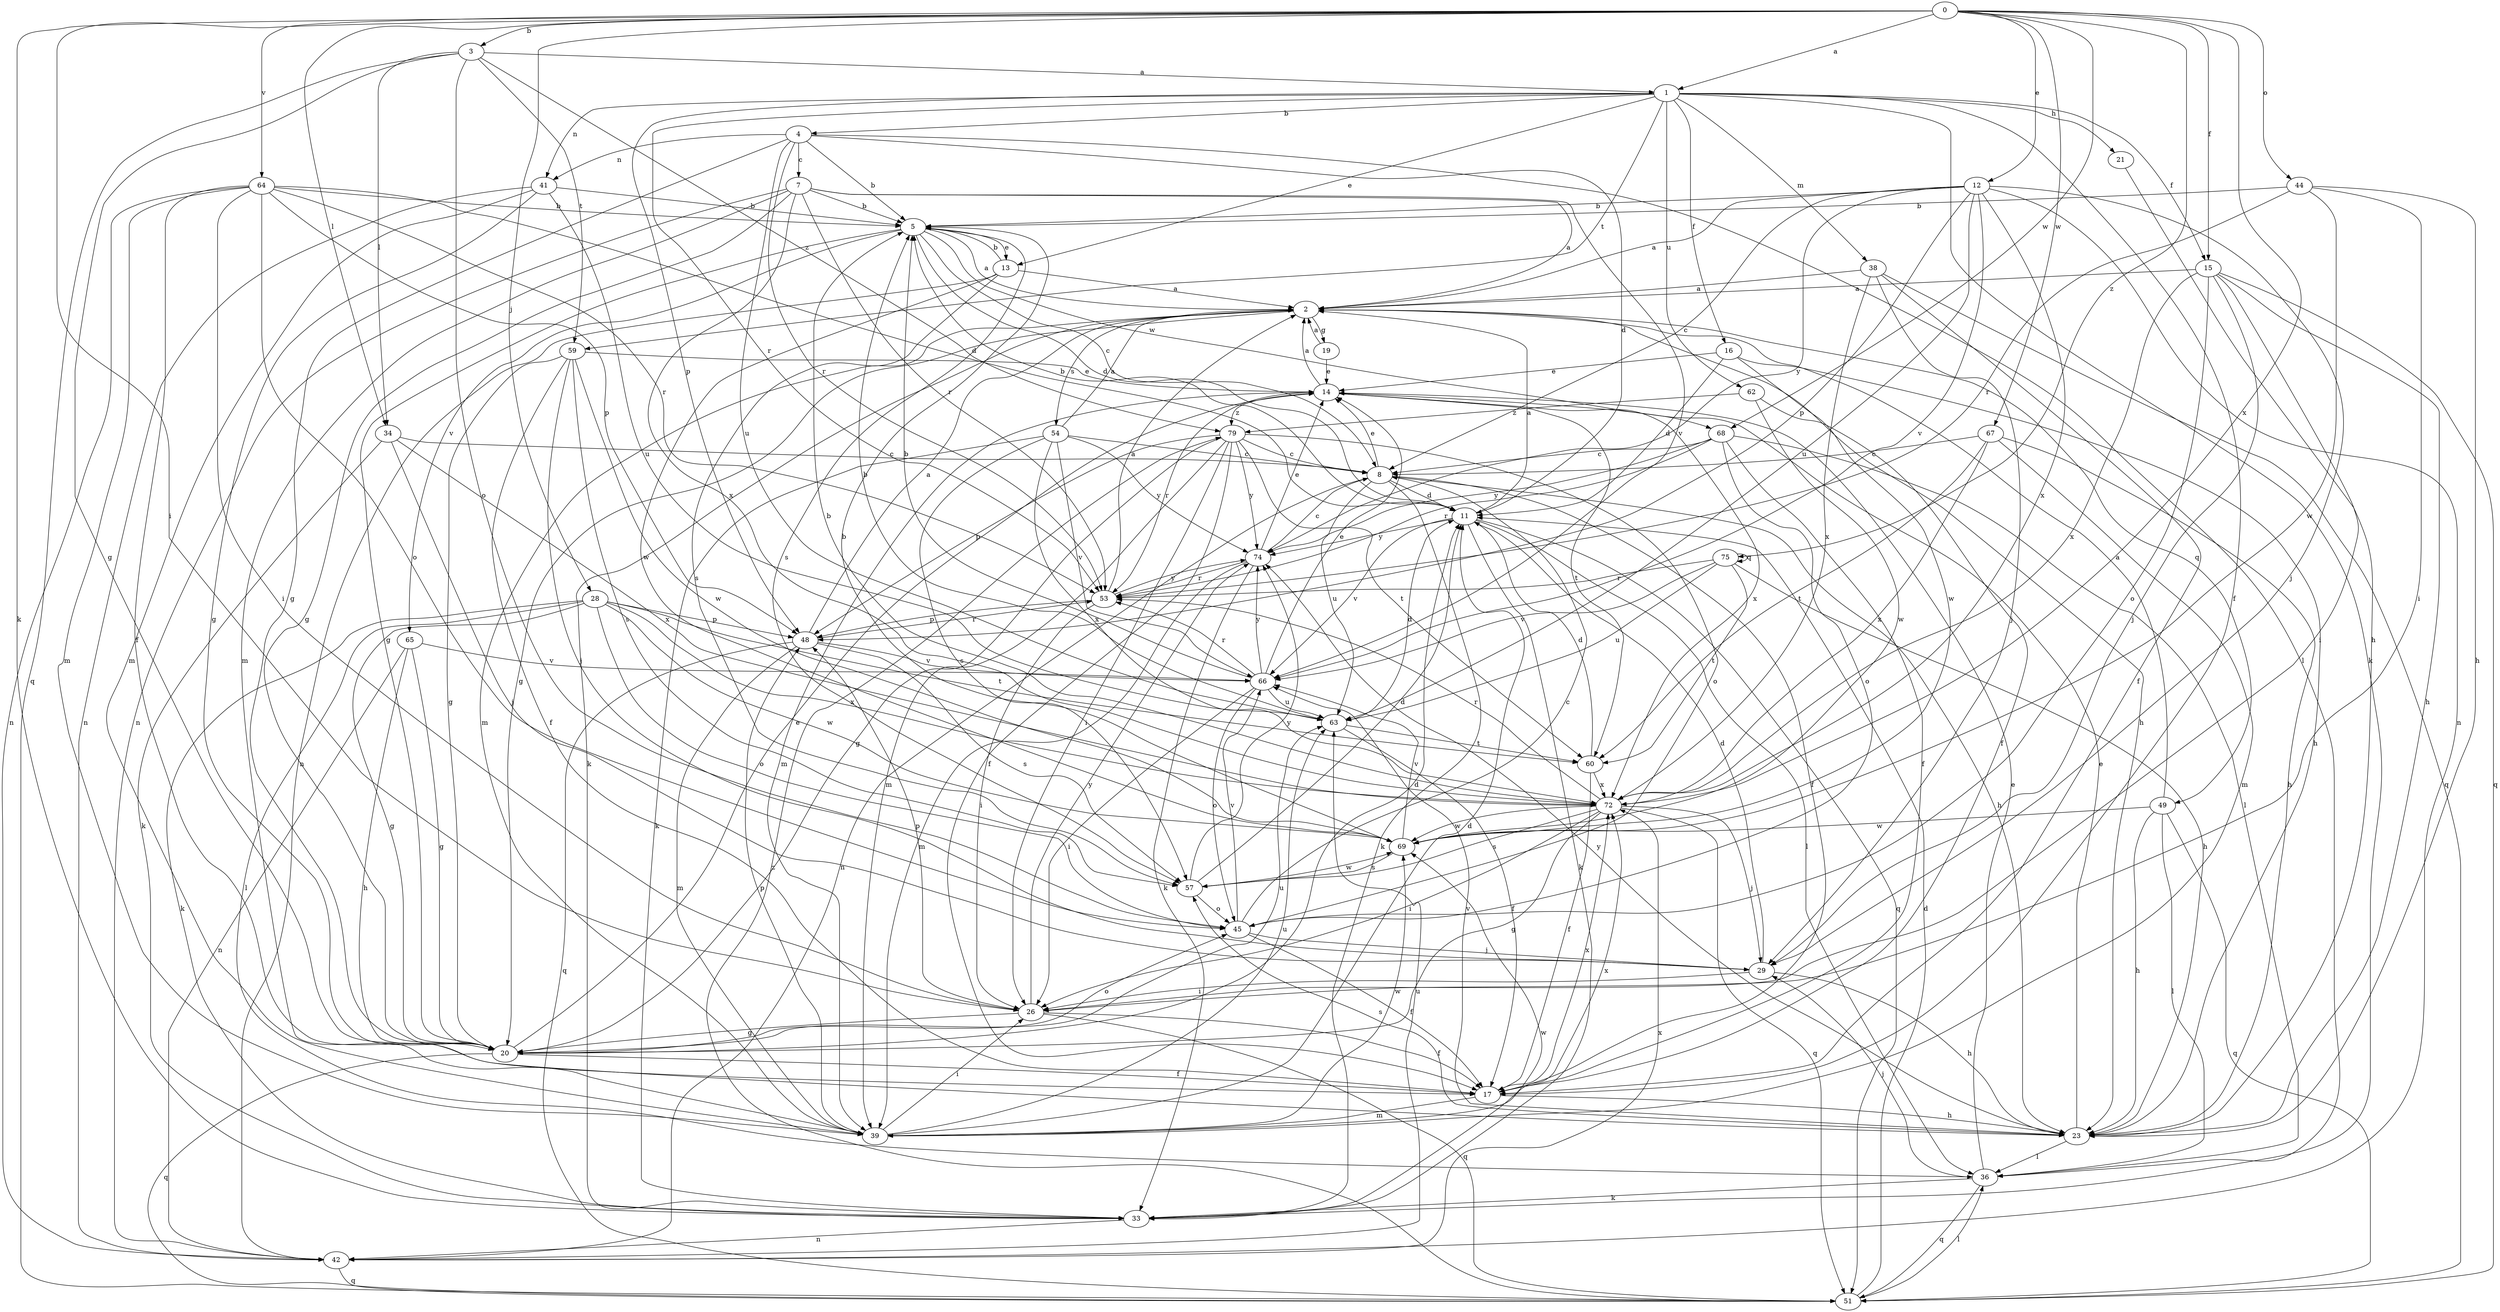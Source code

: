 digraph  {
0;
1;
2;
3;
4;
5;
7;
8;
11;
12;
13;
14;
15;
16;
17;
19;
20;
21;
23;
26;
28;
29;
33;
34;
36;
38;
39;
41;
42;
44;
45;
48;
49;
51;
53;
54;
57;
59;
60;
62;
63;
64;
65;
66;
67;
68;
69;
72;
74;
75;
79;
0 -> 1  [label=a];
0 -> 3  [label=b];
0 -> 12  [label=e];
0 -> 15  [label=f];
0 -> 26  [label=i];
0 -> 28  [label=j];
0 -> 33  [label=k];
0 -> 34  [label=l];
0 -> 44  [label=o];
0 -> 64  [label=v];
0 -> 67  [label=w];
0 -> 68  [label=w];
0 -> 72  [label=x];
0 -> 75  [label=z];
1 -> 4  [label=b];
1 -> 13  [label=e];
1 -> 15  [label=f];
1 -> 16  [label=f];
1 -> 17  [label=f];
1 -> 21  [label=h];
1 -> 33  [label=k];
1 -> 38  [label=m];
1 -> 41  [label=n];
1 -> 48  [label=p];
1 -> 53  [label=r];
1 -> 59  [label=t];
1 -> 62  [label=u];
2 -> 19  [label=g];
2 -> 20  [label=g];
2 -> 23  [label=h];
2 -> 33  [label=k];
2 -> 39  [label=m];
2 -> 49  [label=q];
2 -> 54  [label=s];
3 -> 1  [label=a];
3 -> 20  [label=g];
3 -> 34  [label=l];
3 -> 45  [label=o];
3 -> 51  [label=q];
3 -> 59  [label=t];
3 -> 79  [label=z];
4 -> 5  [label=b];
4 -> 7  [label=c];
4 -> 11  [label=d];
4 -> 20  [label=g];
4 -> 36  [label=l];
4 -> 41  [label=n];
4 -> 53  [label=r];
4 -> 63  [label=u];
5 -> 2  [label=a];
5 -> 8  [label=c];
5 -> 11  [label=d];
5 -> 13  [label=e];
5 -> 20  [label=g];
5 -> 57  [label=s];
5 -> 65  [label=v];
5 -> 68  [label=w];
7 -> 2  [label=a];
7 -> 5  [label=b];
7 -> 20  [label=g];
7 -> 39  [label=m];
7 -> 42  [label=n];
7 -> 53  [label=r];
7 -> 66  [label=v];
7 -> 72  [label=x];
8 -> 11  [label=d];
8 -> 14  [label=e];
8 -> 17  [label=f];
8 -> 23  [label=h];
8 -> 33  [label=k];
8 -> 42  [label=n];
8 -> 63  [label=u];
11 -> 2  [label=a];
11 -> 5  [label=b];
11 -> 33  [label=k];
11 -> 36  [label=l];
11 -> 51  [label=q];
11 -> 66  [label=v];
11 -> 74  [label=y];
12 -> 2  [label=a];
12 -> 5  [label=b];
12 -> 8  [label=c];
12 -> 29  [label=j];
12 -> 42  [label=n];
12 -> 48  [label=p];
12 -> 63  [label=u];
12 -> 66  [label=v];
12 -> 72  [label=x];
12 -> 74  [label=y];
13 -> 2  [label=a];
13 -> 5  [label=b];
13 -> 42  [label=n];
13 -> 57  [label=s];
13 -> 69  [label=w];
14 -> 2  [label=a];
14 -> 39  [label=m];
14 -> 53  [label=r];
14 -> 60  [label=t];
14 -> 72  [label=x];
14 -> 79  [label=z];
15 -> 2  [label=a];
15 -> 23  [label=h];
15 -> 26  [label=i];
15 -> 29  [label=j];
15 -> 45  [label=o];
15 -> 51  [label=q];
15 -> 72  [label=x];
16 -> 11  [label=d];
16 -> 14  [label=e];
16 -> 23  [label=h];
16 -> 69  [label=w];
17 -> 23  [label=h];
17 -> 39  [label=m];
17 -> 72  [label=x];
19 -> 2  [label=a];
19 -> 14  [label=e];
20 -> 11  [label=d];
20 -> 14  [label=e];
20 -> 17  [label=f];
20 -> 45  [label=o];
20 -> 51  [label=q];
20 -> 63  [label=u];
21 -> 23  [label=h];
23 -> 14  [label=e];
23 -> 36  [label=l];
23 -> 57  [label=s];
23 -> 66  [label=v];
23 -> 74  [label=y];
26 -> 17  [label=f];
26 -> 20  [label=g];
26 -> 48  [label=p];
26 -> 51  [label=q];
26 -> 74  [label=y];
28 -> 20  [label=g];
28 -> 33  [label=k];
28 -> 36  [label=l];
28 -> 45  [label=o];
28 -> 48  [label=p];
28 -> 60  [label=t];
28 -> 69  [label=w];
28 -> 72  [label=x];
29 -> 11  [label=d];
29 -> 23  [label=h];
29 -> 26  [label=i];
33 -> 42  [label=n];
33 -> 69  [label=w];
34 -> 8  [label=c];
34 -> 29  [label=j];
34 -> 33  [label=k];
34 -> 72  [label=x];
36 -> 14  [label=e];
36 -> 29  [label=j];
36 -> 33  [label=k];
36 -> 51  [label=q];
38 -> 2  [label=a];
38 -> 17  [label=f];
38 -> 29  [label=j];
38 -> 51  [label=q];
38 -> 72  [label=x];
39 -> 11  [label=d];
39 -> 26  [label=i];
39 -> 48  [label=p];
39 -> 63  [label=u];
39 -> 69  [label=w];
39 -> 72  [label=x];
41 -> 5  [label=b];
41 -> 20  [label=g];
41 -> 39  [label=m];
41 -> 42  [label=n];
41 -> 63  [label=u];
42 -> 51  [label=q];
42 -> 63  [label=u];
42 -> 72  [label=x];
44 -> 5  [label=b];
44 -> 23  [label=h];
44 -> 26  [label=i];
44 -> 53  [label=r];
44 -> 69  [label=w];
45 -> 8  [label=c];
45 -> 17  [label=f];
45 -> 29  [label=j];
45 -> 66  [label=v];
48 -> 2  [label=a];
48 -> 39  [label=m];
48 -> 51  [label=q];
48 -> 53  [label=r];
48 -> 57  [label=s];
48 -> 66  [label=v];
49 -> 2  [label=a];
49 -> 23  [label=h];
49 -> 36  [label=l];
49 -> 51  [label=q];
49 -> 69  [label=w];
51 -> 11  [label=d];
51 -> 36  [label=l];
51 -> 79  [label=z];
53 -> 2  [label=a];
53 -> 26  [label=i];
53 -> 48  [label=p];
53 -> 74  [label=y];
54 -> 2  [label=a];
54 -> 8  [label=c];
54 -> 33  [label=k];
54 -> 57  [label=s];
54 -> 66  [label=v];
54 -> 72  [label=x];
54 -> 74  [label=y];
57 -> 11  [label=d];
57 -> 45  [label=o];
57 -> 69  [label=w];
57 -> 74  [label=y];
59 -> 14  [label=e];
59 -> 17  [label=f];
59 -> 20  [label=g];
59 -> 29  [label=j];
59 -> 57  [label=s];
59 -> 69  [label=w];
60 -> 11  [label=d];
60 -> 17  [label=f];
60 -> 72  [label=x];
62 -> 17  [label=f];
62 -> 69  [label=w];
62 -> 79  [label=z];
63 -> 5  [label=b];
63 -> 11  [label=d];
63 -> 17  [label=f];
63 -> 60  [label=t];
64 -> 5  [label=b];
64 -> 11  [label=d];
64 -> 17  [label=f];
64 -> 26  [label=i];
64 -> 39  [label=m];
64 -> 42  [label=n];
64 -> 45  [label=o];
64 -> 48  [label=p];
64 -> 53  [label=r];
65 -> 20  [label=g];
65 -> 23  [label=h];
65 -> 42  [label=n];
65 -> 66  [label=v];
66 -> 5  [label=b];
66 -> 14  [label=e];
66 -> 26  [label=i];
66 -> 45  [label=o];
66 -> 53  [label=r];
66 -> 63  [label=u];
66 -> 74  [label=y];
67 -> 8  [label=c];
67 -> 23  [label=h];
67 -> 39  [label=m];
67 -> 60  [label=t];
67 -> 72  [label=x];
68 -> 8  [label=c];
68 -> 17  [label=f];
68 -> 36  [label=l];
68 -> 45  [label=o];
68 -> 53  [label=r];
68 -> 74  [label=y];
69 -> 5  [label=b];
69 -> 57  [label=s];
69 -> 66  [label=v];
72 -> 5  [label=b];
72 -> 20  [label=g];
72 -> 26  [label=i];
72 -> 29  [label=j];
72 -> 51  [label=q];
72 -> 53  [label=r];
72 -> 57  [label=s];
72 -> 69  [label=w];
74 -> 8  [label=c];
74 -> 14  [label=e];
74 -> 33  [label=k];
74 -> 39  [label=m];
74 -> 53  [label=r];
75 -> 23  [label=h];
75 -> 53  [label=r];
75 -> 60  [label=t];
75 -> 63  [label=u];
75 -> 66  [label=v];
75 -> 75  [label=q];
79 -> 8  [label=c];
79 -> 17  [label=f];
79 -> 20  [label=g];
79 -> 26  [label=i];
79 -> 39  [label=m];
79 -> 45  [label=o];
79 -> 48  [label=p];
79 -> 60  [label=t];
79 -> 74  [label=y];
}
